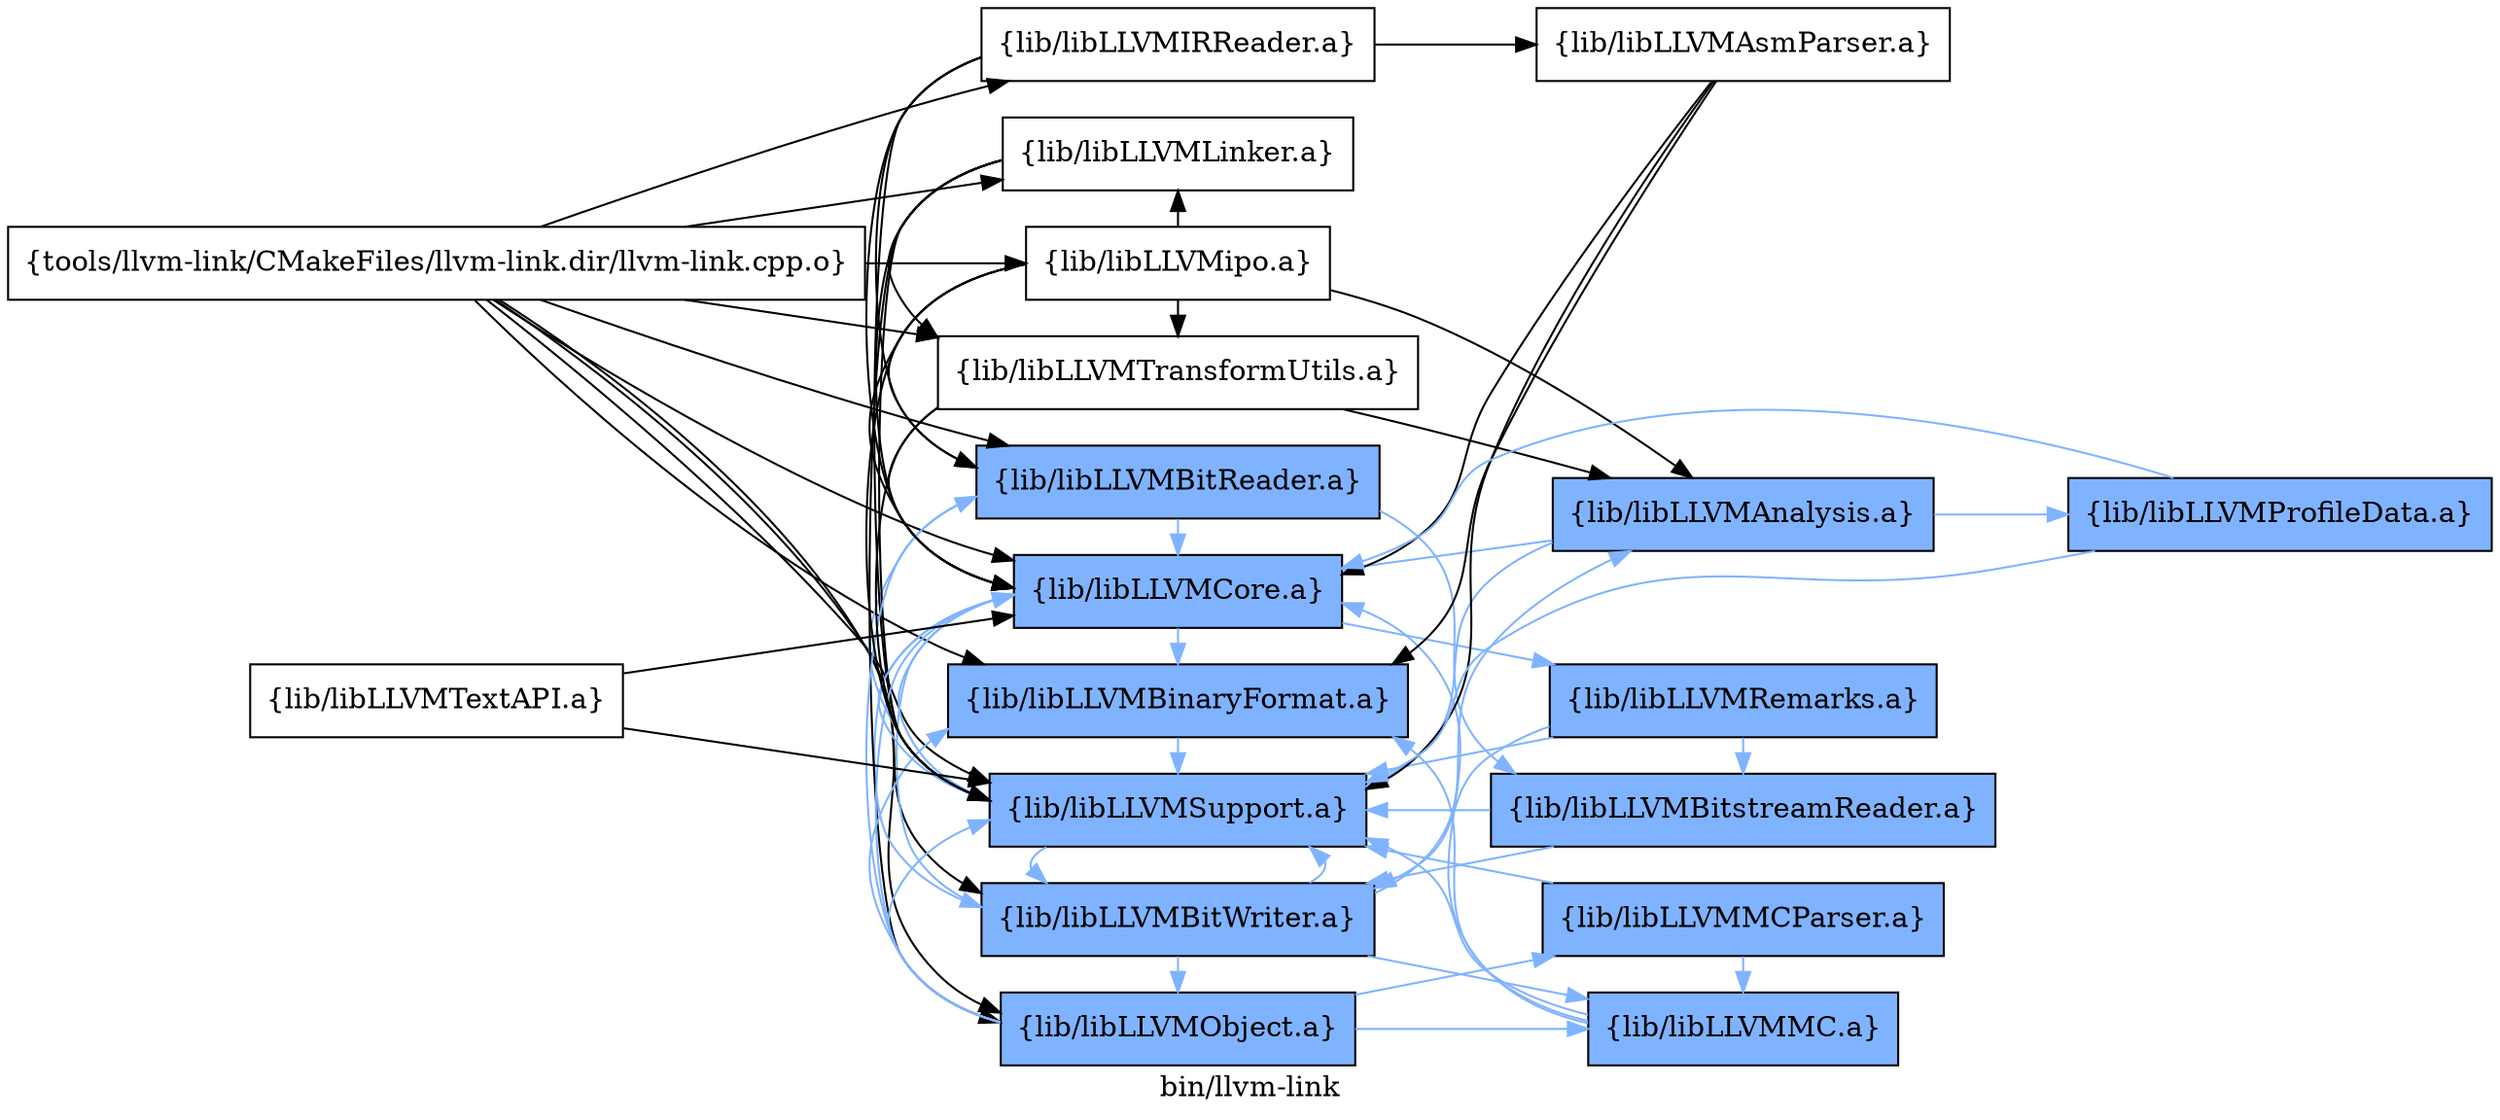 digraph "bin/llvm-link" {
	label="bin/llvm-link";
	rankdir=LR;
	{ rank=same; Node0x55a762b141a8;  }
	{ rank=same; Node0x55a762b15058; Node0x55a762b14b58; Node0x55a762b146f8; Node0x55a762b141f8; Node0x55a762b16598; Node0x55a762b16098; Node0x55a762b15af8; Node0x55a762b155f8; Node0x55a762b12858; Node0x55a762b12358;  }
	{ rank=same; Node0x55a762b101e8; Node0x55a762b10198; Node0x55a762b0c868; Node0x55a762b0f2e8; Node0x55a762b14018; Node0x55a762b0e668;  }

	Node0x55a762b141a8 [shape=record,shape=box,group=0,label="{tools/llvm-link/CMakeFiles/llvm-link.dir/llvm-link.cpp.o}"];
	Node0x55a762b141a8 -> Node0x55a762b15058;
	Node0x55a762b141a8 -> Node0x55a762b14b58;
	Node0x55a762b141a8 -> Node0x55a762b146f8;
	Node0x55a762b141a8 -> Node0x55a762b141f8;
	Node0x55a762b141a8 -> Node0x55a762b16598;
	Node0x55a762b141a8 -> Node0x55a762b16098;
	Node0x55a762b141a8 -> Node0x55a762b15af8;
	Node0x55a762b141a8 -> Node0x55a762b155f8;
	Node0x55a762b141a8 -> Node0x55a762b12858;
	Node0x55a762b141a8 -> Node0x55a762b12358;
	Node0x55a762b15058 [shape=record,shape=box,group=1,style=filled,fillcolor="0.600000 0.5 1",label="{lib/libLLVMBinaryFormat.a}"];
	Node0x55a762b15058 -> Node0x55a762b155f8[color="0.600000 0.5 1"];
	Node0x55a762b14b58 [shape=record,shape=box,group=1,style=filled,fillcolor="0.600000 0.5 1",label="{lib/libLLVMBitReader.a}"];
	Node0x55a762b14b58 -> Node0x55a762b141f8[color="0.600000 0.5 1"];
	Node0x55a762b14b58 -> Node0x55a762b155f8[color="0.600000 0.5 1"];
	Node0x55a762b14b58 -> Node0x55a762b101e8[color="0.600000 0.5 1"];
	Node0x55a762b146f8 [shape=record,shape=box,group=1,style=filled,fillcolor="0.600000 0.5 1",label="{lib/libLLVMBitWriter.a}"];
	Node0x55a762b146f8 -> Node0x55a762b141f8[color="0.600000 0.5 1"];
	Node0x55a762b146f8 -> Node0x55a762b15af8[color="0.600000 0.5 1"];
	Node0x55a762b146f8 -> Node0x55a762b155f8[color="0.600000 0.5 1"];
	Node0x55a762b146f8 -> Node0x55a762b10198[color="0.600000 0.5 1"];
	Node0x55a762b146f8 -> Node0x55a762b0c868[color="0.600000 0.5 1"];
	Node0x55a762b141f8 [shape=record,shape=box,group=1,style=filled,fillcolor="0.600000 0.5 1",label="{lib/libLLVMCore.a}"];
	Node0x55a762b141f8 -> Node0x55a762b15058[color="0.600000 0.5 1"];
	Node0x55a762b141f8 -> Node0x55a762b155f8[color="0.600000 0.5 1"];
	Node0x55a762b141f8 -> Node0x55a762b146f8[color="0.600000 0.5 1"];
	Node0x55a762b141f8 -> Node0x55a762b0f2e8[color="0.600000 0.5 1"];
	Node0x55a762b16598 [shape=record,shape=box,group=0,label="{lib/libLLVMIRReader.a}"];
	Node0x55a762b16598 -> Node0x55a762b14b58;
	Node0x55a762b16598 -> Node0x55a762b141f8;
	Node0x55a762b16598 -> Node0x55a762b155f8;
	Node0x55a762b16598 -> Node0x55a762b14018;
	Node0x55a762b16098 [shape=record,shape=box,group=0,label="{lib/libLLVMLinker.a}"];
	Node0x55a762b16098 -> Node0x55a762b141f8;
	Node0x55a762b16098 -> Node0x55a762b15af8;
	Node0x55a762b16098 -> Node0x55a762b155f8;
	Node0x55a762b16098 -> Node0x55a762b12858;
	Node0x55a762b15af8 [shape=record,shape=box,group=1,style=filled,fillcolor="0.600000 0.5 1",label="{lib/libLLVMObject.a}"];
	Node0x55a762b15af8 -> Node0x55a762b155f8[color="0.600000 0.5 1"];
	Node0x55a762b15af8 -> Node0x55a762b15058[color="0.600000 0.5 1"];
	Node0x55a762b15af8 -> Node0x55a762b141f8[color="0.600000 0.5 1"];
	Node0x55a762b15af8 -> Node0x55a762b0c868[color="0.600000 0.5 1"];
	Node0x55a762b15af8 -> Node0x55a762b14b58[color="0.600000 0.5 1"];
	Node0x55a762b15af8 -> Node0x55a762b0e668[color="0.600000 0.5 1"];
	Node0x55a762b155f8 [shape=record,shape=box,group=1,style=filled,fillcolor="0.600000 0.5 1",label="{lib/libLLVMSupport.a}"];
	Node0x55a762b155f8 -> Node0x55a762b141f8[color="0.600000 0.5 1"];
	Node0x55a762b155f8 -> Node0x55a762b146f8[color="0.600000 0.5 1"];
	Node0x55a762b12858 [shape=record,shape=box,group=0,label="{lib/libLLVMTransformUtils.a}"];
	Node0x55a762b12858 -> Node0x55a762b141f8;
	Node0x55a762b12858 -> Node0x55a762b155f8;
	Node0x55a762b12858 -> Node0x55a762b10198;
	Node0x55a762b12358 [shape=record,shape=box,group=0,label="{lib/libLLVMipo.a}"];
	Node0x55a762b12358 -> Node0x55a762b14b58;
	Node0x55a762b12358 -> Node0x55a762b141f8;
	Node0x55a762b12358 -> Node0x55a762b16098;
	Node0x55a762b12358 -> Node0x55a762b155f8;
	Node0x55a762b12358 -> Node0x55a762b12858;
	Node0x55a762b12358 -> Node0x55a762b10198;
	Node0x55a762b101e8 [shape=record,shape=box,group=1,style=filled,fillcolor="0.600000 0.5 1",label="{lib/libLLVMBitstreamReader.a}"];
	Node0x55a762b101e8 -> Node0x55a762b146f8[color="0.600000 0.5 1"];
	Node0x55a762b101e8 -> Node0x55a762b155f8[color="0.600000 0.5 1"];
	Node0x55a762b10198 [shape=record,shape=box,group=1,style=filled,fillcolor="0.600000 0.5 1",label="{lib/libLLVMAnalysis.a}"];
	Node0x55a762b10198 -> Node0x55a762b141f8[color="0.600000 0.5 1"];
	Node0x55a762b10198 -> Node0x55a762b155f8[color="0.600000 0.5 1"];
	Node0x55a762b10198 -> Node0x55a762b0d268[color="0.600000 0.5 1"];
	Node0x55a762b0c868 [shape=record,shape=box,group=1,style=filled,fillcolor="0.600000 0.5 1",label="{lib/libLLVMMC.a}"];
	Node0x55a762b0c868 -> Node0x55a762b155f8[color="0.600000 0.5 1"];
	Node0x55a762b0c868 -> Node0x55a762b15058[color="0.600000 0.5 1"];
	Node0x55a762b0c868 -> Node0x55a762b141f8[color="0.600000 0.5 1"];
	Node0x55a762b0f2e8 [shape=record,shape=box,group=1,style=filled,fillcolor="0.600000 0.5 1",label="{lib/libLLVMRemarks.a}"];
	Node0x55a762b0f2e8 -> Node0x55a762b155f8[color="0.600000 0.5 1"];
	Node0x55a762b0f2e8 -> Node0x55a762b146f8[color="0.600000 0.5 1"];
	Node0x55a762b0f2e8 -> Node0x55a762b101e8[color="0.600000 0.5 1"];
	Node0x55a762b14018 [shape=record,shape=box,group=0,label="{lib/libLLVMAsmParser.a}"];
	Node0x55a762b14018 -> Node0x55a762b141f8;
	Node0x55a762b14018 -> Node0x55a762b155f8;
	Node0x55a762b14018 -> Node0x55a762b15058;
	Node0x55a762b0e668 [shape=record,shape=box,group=1,style=filled,fillcolor="0.600000 0.5 1",label="{lib/libLLVMMCParser.a}"];
	Node0x55a762b0e668 -> Node0x55a762b155f8[color="0.600000 0.5 1"];
	Node0x55a762b0e668 -> Node0x55a762b0c868[color="0.600000 0.5 1"];
	Node0x55a762b0d268 [shape=record,shape=box,group=1,style=filled,fillcolor="0.600000 0.5 1",label="{lib/libLLVMProfileData.a}"];
	Node0x55a762b0d268 -> Node0x55a762b141f8[color="0.600000 0.5 1"];
	Node0x55a762b0d268 -> Node0x55a762b155f8[color="0.600000 0.5 1"];
	Node0x55a762b0ec58 [shape=record,shape=box,group=0,label="{lib/libLLVMTextAPI.a}"];
	Node0x55a762b0ec58 -> Node0x55a762b155f8;
	Node0x55a762b0ec58 -> Node0x55a762b141f8;
}
